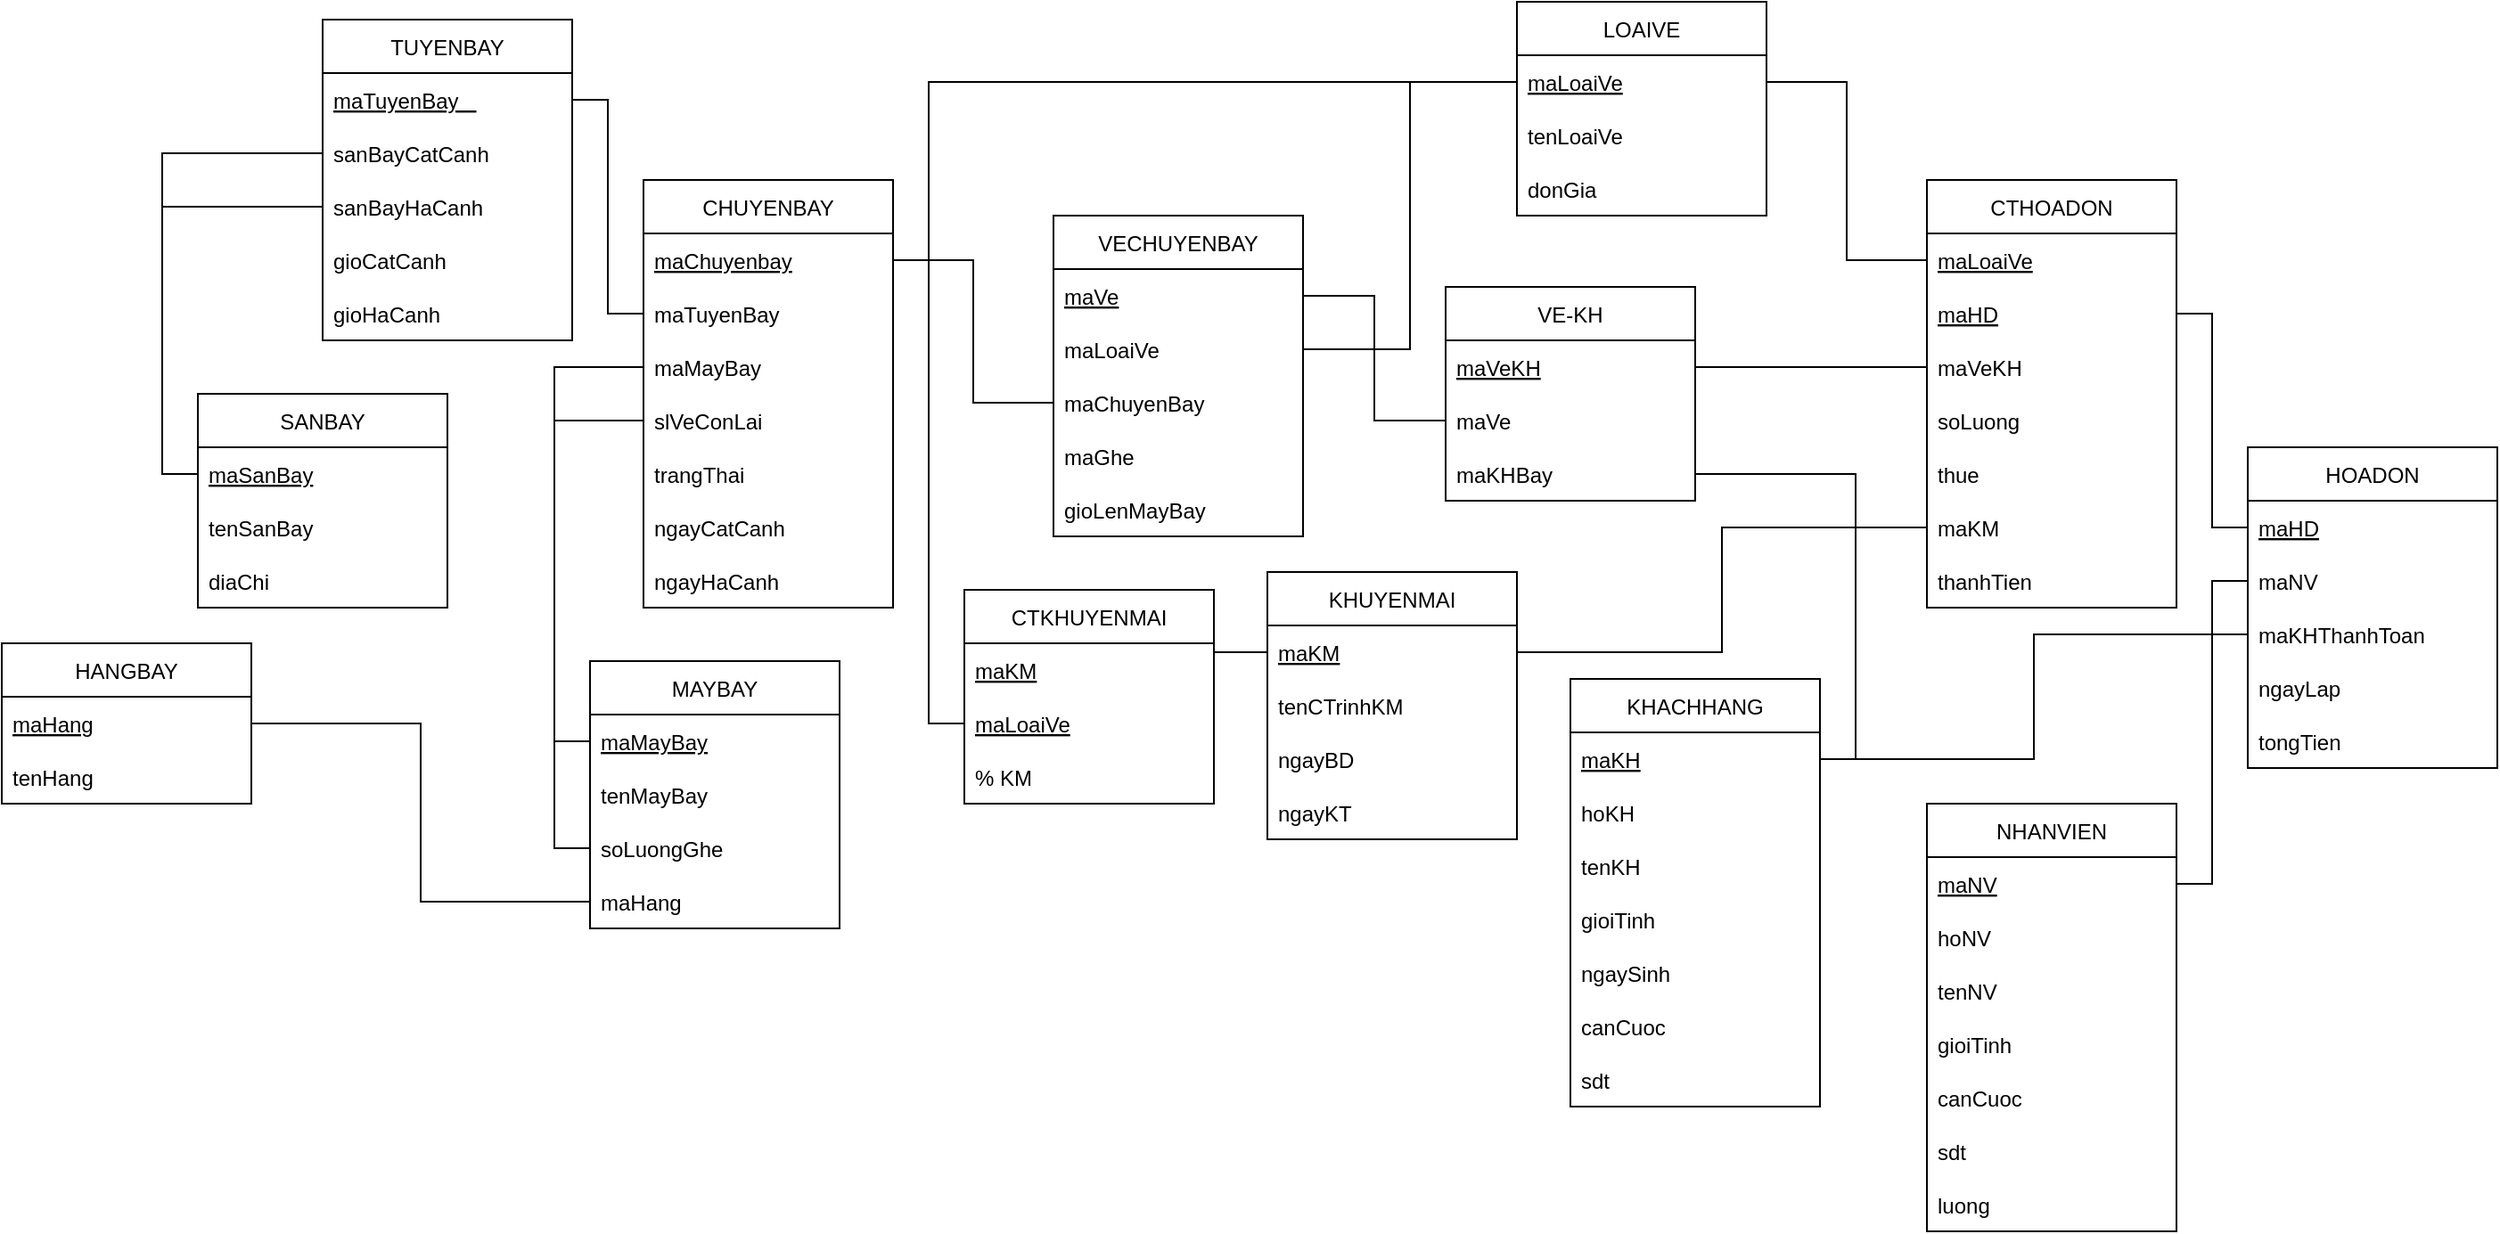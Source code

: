 <mxfile version="17.4.5" type="device"><diagram id="OPF750lUK2G5cozvnY4k" name="Page-1"><mxGraphModel dx="1908" dy="1685" grid="1" gridSize="10" guides="1" tooltips="1" connect="1" arrows="1" fold="1" page="1" pageScale="1" pageWidth="850" pageHeight="1100" math="0" shadow="0"><root><mxCell id="0"/><mxCell id="1" parent="0"/><mxCell id="2AQZXr0s1_xA0c6kGLQt-1" value="SANBAY" style="swimlane;fontStyle=0;childLayout=stackLayout;horizontal=1;startSize=30;horizontalStack=0;resizeParent=1;resizeParentMax=0;resizeLast=0;collapsible=1;marginBottom=0;" parent="1" vertex="1"><mxGeometry x="40" y="130" width="140" height="120" as="geometry"/></mxCell><mxCell id="2AQZXr0s1_xA0c6kGLQt-2" value="maSanBay" style="text;strokeColor=none;fillColor=none;align=left;verticalAlign=middle;spacingLeft=4;spacingRight=4;overflow=hidden;points=[[0,0.5],[1,0.5]];portConstraint=eastwest;rotatable=0;fontStyle=4" parent="2AQZXr0s1_xA0c6kGLQt-1" vertex="1"><mxGeometry y="30" width="140" height="30" as="geometry"/></mxCell><mxCell id="2AQZXr0s1_xA0c6kGLQt-3" value="tenSanBay" style="text;strokeColor=none;fillColor=none;align=left;verticalAlign=middle;spacingLeft=4;spacingRight=4;overflow=hidden;points=[[0,0.5],[1,0.5]];portConstraint=eastwest;rotatable=0;" parent="2AQZXr0s1_xA0c6kGLQt-1" vertex="1"><mxGeometry y="60" width="140" height="30" as="geometry"/></mxCell><mxCell id="2AQZXr0s1_xA0c6kGLQt-4" value="diaChi" style="text;strokeColor=none;fillColor=none;align=left;verticalAlign=middle;spacingLeft=4;spacingRight=4;overflow=hidden;points=[[0,0.5],[1,0.5]];portConstraint=eastwest;rotatable=0;" parent="2AQZXr0s1_xA0c6kGLQt-1" vertex="1"><mxGeometry y="90" width="140" height="30" as="geometry"/></mxCell><mxCell id="2AQZXr0s1_xA0c6kGLQt-5" value="LOAIVE" style="swimlane;fontStyle=0;childLayout=stackLayout;horizontal=1;startSize=30;horizontalStack=0;resizeParent=1;resizeParentMax=0;resizeLast=0;collapsible=1;marginBottom=0;" parent="1" vertex="1"><mxGeometry x="780" y="-90" width="140" height="120" as="geometry"/></mxCell><mxCell id="2AQZXr0s1_xA0c6kGLQt-6" value="maLoaiVe" style="text;strokeColor=none;fillColor=none;align=left;verticalAlign=middle;spacingLeft=4;spacingRight=4;overflow=hidden;points=[[0,0.5],[1,0.5]];portConstraint=eastwest;rotatable=0;fontStyle=4" parent="2AQZXr0s1_xA0c6kGLQt-5" vertex="1"><mxGeometry y="30" width="140" height="30" as="geometry"/></mxCell><mxCell id="2AQZXr0s1_xA0c6kGLQt-7" value="tenLoaiVe" style="text;strokeColor=none;fillColor=none;align=left;verticalAlign=middle;spacingLeft=4;spacingRight=4;overflow=hidden;points=[[0,0.5],[1,0.5]];portConstraint=eastwest;rotatable=0;" parent="2AQZXr0s1_xA0c6kGLQt-5" vertex="1"><mxGeometry y="60" width="140" height="30" as="geometry"/></mxCell><mxCell id="pgT9rRWGOI2ppzmA1H5h-58" value="donGia" style="text;strokeColor=none;fillColor=none;align=left;verticalAlign=middle;spacingLeft=4;spacingRight=4;overflow=hidden;points=[[0,0.5],[1,0.5]];portConstraint=eastwest;rotatable=0;" parent="2AQZXr0s1_xA0c6kGLQt-5" vertex="1"><mxGeometry y="90" width="140" height="30" as="geometry"/></mxCell><mxCell id="2AQZXr0s1_xA0c6kGLQt-9" value="CHUYENBAY" style="swimlane;fontStyle=0;childLayout=stackLayout;horizontal=1;startSize=30;horizontalStack=0;resizeParent=1;resizeParentMax=0;resizeLast=0;collapsible=1;marginBottom=0;" parent="1" vertex="1"><mxGeometry x="290" y="10" width="140" height="240" as="geometry"/></mxCell><mxCell id="2AQZXr0s1_xA0c6kGLQt-10" value="maChuyenbay" style="text;strokeColor=none;fillColor=none;align=left;verticalAlign=middle;spacingLeft=4;spacingRight=4;overflow=hidden;points=[[0,0.5],[1,0.5]];portConstraint=eastwest;rotatable=0;fontStyle=4" parent="2AQZXr0s1_xA0c6kGLQt-9" vertex="1"><mxGeometry y="30" width="140" height="30" as="geometry"/></mxCell><mxCell id="2AQZXr0s1_xA0c6kGLQt-12" value="maTuyenBay" style="text;strokeColor=none;fillColor=none;align=left;verticalAlign=middle;spacingLeft=4;spacingRight=4;overflow=hidden;points=[[0,0.5],[1,0.5]];portConstraint=eastwest;rotatable=0;" parent="2AQZXr0s1_xA0c6kGLQt-9" vertex="1"><mxGeometry y="60" width="140" height="30" as="geometry"/></mxCell><mxCell id="sKSuYOE6dCSzvtQzJcBs-4" value="maMayBay" style="text;strokeColor=none;fillColor=none;align=left;verticalAlign=middle;spacingLeft=4;spacingRight=4;overflow=hidden;points=[[0,0.5],[1,0.5]];portConstraint=eastwest;rotatable=0;" parent="2AQZXr0s1_xA0c6kGLQt-9" vertex="1"><mxGeometry y="90" width="140" height="30" as="geometry"/></mxCell><mxCell id="mk_DyVAptDwR9QZ61GCV-4" value="slVeConLai" style="text;strokeColor=none;fillColor=none;align=left;verticalAlign=middle;spacingLeft=4;spacingRight=4;overflow=hidden;points=[[0,0.5],[1,0.5]];portConstraint=eastwest;rotatable=0;" parent="2AQZXr0s1_xA0c6kGLQt-9" vertex="1"><mxGeometry y="120" width="140" height="30" as="geometry"/></mxCell><mxCell id="mk_DyVAptDwR9QZ61GCV-1" value="trangThai" style="text;strokeColor=none;fillColor=none;align=left;verticalAlign=middle;spacingLeft=4;spacingRight=4;overflow=hidden;points=[[0,0.5],[1,0.5]];portConstraint=eastwest;rotatable=0;" parent="2AQZXr0s1_xA0c6kGLQt-9" vertex="1"><mxGeometry y="150" width="140" height="30" as="geometry"/></mxCell><mxCell id="mk_DyVAptDwR9QZ61GCV-3" value="ngayCatCanh" style="text;strokeColor=none;fillColor=none;align=left;verticalAlign=middle;spacingLeft=4;spacingRight=4;overflow=hidden;points=[[0,0.5],[1,0.5]];portConstraint=eastwest;rotatable=0;" parent="2AQZXr0s1_xA0c6kGLQt-9" vertex="1"><mxGeometry y="180" width="140" height="30" as="geometry"/></mxCell><mxCell id="mk_DyVAptDwR9QZ61GCV-2" value="ngayHaCanh" style="text;strokeColor=none;fillColor=none;align=left;verticalAlign=middle;spacingLeft=4;spacingRight=4;overflow=hidden;points=[[0,0.5],[1,0.5]];portConstraint=eastwest;rotatable=0;" parent="2AQZXr0s1_xA0c6kGLQt-9" vertex="1"><mxGeometry y="210" width="140" height="30" as="geometry"/></mxCell><mxCell id="2AQZXr0s1_xA0c6kGLQt-13" value="HANGBAY" style="swimlane;fontStyle=0;childLayout=stackLayout;horizontal=1;startSize=30;horizontalStack=0;resizeParent=1;resizeParentMax=0;resizeLast=0;collapsible=1;marginBottom=0;" parent="1" vertex="1"><mxGeometry x="-70" y="270" width="140" height="90" as="geometry"/></mxCell><mxCell id="2AQZXr0s1_xA0c6kGLQt-14" value="maHang" style="text;strokeColor=none;fillColor=none;align=left;verticalAlign=middle;spacingLeft=4;spacingRight=4;overflow=hidden;points=[[0,0.5],[1,0.5]];portConstraint=eastwest;rotatable=0;fontStyle=4" parent="2AQZXr0s1_xA0c6kGLQt-13" vertex="1"><mxGeometry y="30" width="140" height="30" as="geometry"/></mxCell><mxCell id="2AQZXr0s1_xA0c6kGLQt-15" value="tenHang" style="text;strokeColor=none;fillColor=none;align=left;verticalAlign=middle;spacingLeft=4;spacingRight=4;overflow=hidden;points=[[0,0.5],[1,0.5]];portConstraint=eastwest;rotatable=0;" parent="2AQZXr0s1_xA0c6kGLQt-13" vertex="1"><mxGeometry y="60" width="140" height="30" as="geometry"/></mxCell><mxCell id="2AQZXr0s1_xA0c6kGLQt-17" value="NHANVIEN" style="swimlane;fontStyle=0;childLayout=stackLayout;horizontal=1;startSize=30;horizontalStack=0;resizeParent=1;resizeParentMax=0;resizeLast=0;collapsible=1;marginBottom=0;" parent="1" vertex="1"><mxGeometry x="1010" y="360" width="140" height="240" as="geometry"/></mxCell><mxCell id="2AQZXr0s1_xA0c6kGLQt-18" value="maNV" style="text;strokeColor=none;fillColor=none;align=left;verticalAlign=middle;spacingLeft=4;spacingRight=4;overflow=hidden;points=[[0,0.5],[1,0.5]];portConstraint=eastwest;rotatable=0;fontStyle=4" parent="2AQZXr0s1_xA0c6kGLQt-17" vertex="1"><mxGeometry y="30" width="140" height="30" as="geometry"/></mxCell><mxCell id="2AQZXr0s1_xA0c6kGLQt-19" value="hoNV" style="text;strokeColor=none;fillColor=none;align=left;verticalAlign=middle;spacingLeft=4;spacingRight=4;overflow=hidden;points=[[0,0.5],[1,0.5]];portConstraint=eastwest;rotatable=0;" parent="2AQZXr0s1_xA0c6kGLQt-17" vertex="1"><mxGeometry y="60" width="140" height="30" as="geometry"/></mxCell><mxCell id="2AQZXr0s1_xA0c6kGLQt-20" value="tenNV" style="text;strokeColor=none;fillColor=none;align=left;verticalAlign=middle;spacingLeft=4;spacingRight=4;overflow=hidden;points=[[0,0.5],[1,0.5]];portConstraint=eastwest;rotatable=0;" parent="2AQZXr0s1_xA0c6kGLQt-17" vertex="1"><mxGeometry y="90" width="140" height="30" as="geometry"/></mxCell><mxCell id="pgT9rRWGOI2ppzmA1H5h-61" value="gioiTinh" style="text;strokeColor=none;fillColor=none;align=left;verticalAlign=middle;spacingLeft=4;spacingRight=4;overflow=hidden;points=[[0,0.5],[1,0.5]];portConstraint=eastwest;rotatable=0;" parent="2AQZXr0s1_xA0c6kGLQt-17" vertex="1"><mxGeometry y="120" width="140" height="30" as="geometry"/></mxCell><mxCell id="pgT9rRWGOI2ppzmA1H5h-7" value="canCuoc" style="text;strokeColor=none;fillColor=none;align=left;verticalAlign=middle;spacingLeft=4;spacingRight=4;overflow=hidden;points=[[0,0.5],[1,0.5]];portConstraint=eastwest;rotatable=0;" parent="2AQZXr0s1_xA0c6kGLQt-17" vertex="1"><mxGeometry y="150" width="140" height="30" as="geometry"/></mxCell><mxCell id="pgT9rRWGOI2ppzmA1H5h-8" value="sdt" style="text;strokeColor=none;fillColor=none;align=left;verticalAlign=middle;spacingLeft=4;spacingRight=4;overflow=hidden;points=[[0,0.5],[1,0.5]];portConstraint=eastwest;rotatable=0;" parent="2AQZXr0s1_xA0c6kGLQt-17" vertex="1"><mxGeometry y="180" width="140" height="30" as="geometry"/></mxCell><mxCell id="pgT9rRWGOI2ppzmA1H5h-9" value="luong" style="text;strokeColor=none;fillColor=none;align=left;verticalAlign=middle;spacingLeft=4;spacingRight=4;overflow=hidden;points=[[0,0.5],[1,0.5]];portConstraint=eastwest;rotatable=0;" parent="2AQZXr0s1_xA0c6kGLQt-17" vertex="1"><mxGeometry y="210" width="140" height="30" as="geometry"/></mxCell><mxCell id="2AQZXr0s1_xA0c6kGLQt-21" value="TUYENBAY" style="swimlane;fontStyle=0;childLayout=stackLayout;horizontal=1;startSize=30;horizontalStack=0;resizeParent=1;resizeParentMax=0;resizeLast=0;collapsible=1;marginBottom=0;" parent="1" vertex="1"><mxGeometry x="110" y="-80" width="140" height="180" as="geometry"/></mxCell><mxCell id="2AQZXr0s1_xA0c6kGLQt-22" value="maTuyenBay   " style="text;strokeColor=none;fillColor=none;align=left;verticalAlign=middle;spacingLeft=4;spacingRight=4;overflow=hidden;points=[[0,0.5],[1,0.5]];portConstraint=eastwest;rotatable=0;fontStyle=4" parent="2AQZXr0s1_xA0c6kGLQt-21" vertex="1"><mxGeometry y="30" width="140" height="30" as="geometry"/></mxCell><mxCell id="2AQZXr0s1_xA0c6kGLQt-23" value="sanBayCatCanh" style="text;strokeColor=none;fillColor=none;align=left;verticalAlign=middle;spacingLeft=4;spacingRight=4;overflow=hidden;points=[[0,0.5],[1,0.5]];portConstraint=eastwest;rotatable=0;" parent="2AQZXr0s1_xA0c6kGLQt-21" vertex="1"><mxGeometry y="60" width="140" height="30" as="geometry"/></mxCell><mxCell id="2AQZXr0s1_xA0c6kGLQt-24" value="sanBayHaCanh" style="text;strokeColor=none;fillColor=none;align=left;verticalAlign=middle;spacingLeft=4;spacingRight=4;overflow=hidden;points=[[0,0.5],[1,0.5]];portConstraint=eastwest;rotatable=0;" parent="2AQZXr0s1_xA0c6kGLQt-21" vertex="1"><mxGeometry y="90" width="140" height="30" as="geometry"/></mxCell><mxCell id="sKSuYOE6dCSzvtQzJcBs-1" value="gioCatCanh" style="text;strokeColor=none;fillColor=none;align=left;verticalAlign=middle;spacingLeft=4;spacingRight=4;overflow=hidden;points=[[0,0.5],[1,0.5]];portConstraint=eastwest;rotatable=0;" parent="2AQZXr0s1_xA0c6kGLQt-21" vertex="1"><mxGeometry y="120" width="140" height="30" as="geometry"/></mxCell><mxCell id="sKSuYOE6dCSzvtQzJcBs-2" value="gioHaCanh" style="text;strokeColor=none;fillColor=none;align=left;verticalAlign=middle;spacingLeft=4;spacingRight=4;overflow=hidden;points=[[0,0.5],[1,0.5]];portConstraint=eastwest;rotatable=0;" parent="2AQZXr0s1_xA0c6kGLQt-21" vertex="1"><mxGeometry y="150" width="140" height="30" as="geometry"/></mxCell><mxCell id="2AQZXr0s1_xA0c6kGLQt-25" value="VECHUYENBAY" style="swimlane;fontStyle=0;childLayout=stackLayout;horizontal=1;startSize=30;horizontalStack=0;resizeParent=1;resizeParentMax=0;resizeLast=0;collapsible=1;marginBottom=0;" parent="1" vertex="1"><mxGeometry x="520" y="30" width="140" height="180" as="geometry"/></mxCell><mxCell id="mk_DyVAptDwR9QZ61GCV-5" value="maVe" style="text;strokeColor=none;fillColor=none;align=left;verticalAlign=middle;spacingLeft=4;spacingRight=4;overflow=hidden;points=[[0,0.5],[1,0.5]];portConstraint=eastwest;rotatable=0;fontStyle=4" parent="2AQZXr0s1_xA0c6kGLQt-25" vertex="1"><mxGeometry y="30" width="140" height="30" as="geometry"/></mxCell><mxCell id="sKSuYOE6dCSzvtQzJcBs-5" value="maLoaiVe" style="text;strokeColor=none;fillColor=none;align=left;verticalAlign=middle;spacingLeft=4;spacingRight=4;overflow=hidden;points=[[0,0.5],[1,0.5]];portConstraint=eastwest;rotatable=0;" parent="2AQZXr0s1_xA0c6kGLQt-25" vertex="1"><mxGeometry y="60" width="140" height="30" as="geometry"/></mxCell><mxCell id="mk_DyVAptDwR9QZ61GCV-6" value="maChuyenBay" style="text;strokeColor=none;fillColor=none;align=left;verticalAlign=middle;spacingLeft=4;spacingRight=4;overflow=hidden;points=[[0,0.5],[1,0.5]];portConstraint=eastwest;rotatable=0;" parent="2AQZXr0s1_xA0c6kGLQt-25" vertex="1"><mxGeometry y="90" width="140" height="30" as="geometry"/></mxCell><mxCell id="sKSuYOE6dCSzvtQzJcBs-15" value="maGhe" style="text;strokeColor=none;fillColor=none;align=left;verticalAlign=middle;spacingLeft=4;spacingRight=4;overflow=hidden;points=[[0,0.5],[1,0.5]];portConstraint=eastwest;rotatable=0;" parent="2AQZXr0s1_xA0c6kGLQt-25" vertex="1"><mxGeometry y="120" width="140" height="30" as="geometry"/></mxCell><mxCell id="pgT9rRWGOI2ppzmA1H5h-56" value="gioLenMayBay" style="text;strokeColor=none;fillColor=none;align=left;verticalAlign=middle;spacingLeft=4;spacingRight=4;overflow=hidden;points=[[0,0.5],[1,0.5]];portConstraint=eastwest;rotatable=0;" parent="2AQZXr0s1_xA0c6kGLQt-25" vertex="1"><mxGeometry y="150" width="140" height="30" as="geometry"/></mxCell><mxCell id="2AQZXr0s1_xA0c6kGLQt-29" value="KHACHHANG" style="swimlane;fontStyle=0;childLayout=stackLayout;horizontal=1;startSize=30;horizontalStack=0;resizeParent=1;resizeParentMax=0;resizeLast=0;collapsible=1;marginBottom=0;" parent="1" vertex="1"><mxGeometry x="810" y="290" width="140" height="240" as="geometry"/></mxCell><mxCell id="2AQZXr0s1_xA0c6kGLQt-30" value="maKH" style="text;strokeColor=none;fillColor=none;align=left;verticalAlign=middle;spacingLeft=4;spacingRight=4;overflow=hidden;points=[[0,0.5],[1,0.5]];portConstraint=eastwest;rotatable=0;fontStyle=4" parent="2AQZXr0s1_xA0c6kGLQt-29" vertex="1"><mxGeometry y="30" width="140" height="30" as="geometry"/></mxCell><mxCell id="2AQZXr0s1_xA0c6kGLQt-31" value="hoKH" style="text;strokeColor=none;fillColor=none;align=left;verticalAlign=middle;spacingLeft=4;spacingRight=4;overflow=hidden;points=[[0,0.5],[1,0.5]];portConstraint=eastwest;rotatable=0;" parent="2AQZXr0s1_xA0c6kGLQt-29" vertex="1"><mxGeometry y="60" width="140" height="30" as="geometry"/></mxCell><mxCell id="2AQZXr0s1_xA0c6kGLQt-32" value="tenKH" style="text;strokeColor=none;fillColor=none;align=left;verticalAlign=middle;spacingLeft=4;spacingRight=4;overflow=hidden;points=[[0,0.5],[1,0.5]];portConstraint=eastwest;rotatable=0;" parent="2AQZXr0s1_xA0c6kGLQt-29" vertex="1"><mxGeometry y="90" width="140" height="30" as="geometry"/></mxCell><mxCell id="pgT9rRWGOI2ppzmA1H5h-5" value="gioiTinh" style="text;strokeColor=none;fillColor=none;align=left;verticalAlign=middle;spacingLeft=4;spacingRight=4;overflow=hidden;points=[[0,0.5],[1,0.5]];portConstraint=eastwest;rotatable=0;" parent="2AQZXr0s1_xA0c6kGLQt-29" vertex="1"><mxGeometry y="120" width="140" height="30" as="geometry"/></mxCell><mxCell id="pgT9rRWGOI2ppzmA1H5h-2" value="ngaySinh" style="text;strokeColor=none;fillColor=none;align=left;verticalAlign=middle;spacingLeft=4;spacingRight=4;overflow=hidden;points=[[0,0.5],[1,0.5]];portConstraint=eastwest;rotatable=0;" parent="2AQZXr0s1_xA0c6kGLQt-29" vertex="1"><mxGeometry y="150" width="140" height="30" as="geometry"/></mxCell><mxCell id="pgT9rRWGOI2ppzmA1H5h-1" value="canCuoc" style="text;strokeColor=none;fillColor=none;align=left;verticalAlign=middle;spacingLeft=4;spacingRight=4;overflow=hidden;points=[[0,0.5],[1,0.5]];portConstraint=eastwest;rotatable=0;" parent="2AQZXr0s1_xA0c6kGLQt-29" vertex="1"><mxGeometry y="180" width="140" height="30" as="geometry"/></mxCell><mxCell id="pgT9rRWGOI2ppzmA1H5h-6" value="sdt" style="text;strokeColor=none;fillColor=none;align=left;verticalAlign=middle;spacingLeft=4;spacingRight=4;overflow=hidden;points=[[0,0.5],[1,0.5]];portConstraint=eastwest;rotatable=0;" parent="2AQZXr0s1_xA0c6kGLQt-29" vertex="1"><mxGeometry y="210" width="140" height="30" as="geometry"/></mxCell><mxCell id="2AQZXr0s1_xA0c6kGLQt-33" value="MAYBAY" style="swimlane;fontStyle=0;childLayout=stackLayout;horizontal=1;startSize=30;horizontalStack=0;resizeParent=1;resizeParentMax=0;resizeLast=0;collapsible=1;marginBottom=0;" parent="1" vertex="1"><mxGeometry x="260" y="280" width="140" height="150" as="geometry"/></mxCell><mxCell id="2AQZXr0s1_xA0c6kGLQt-34" value="maMayBay" style="text;strokeColor=none;fillColor=none;align=left;verticalAlign=middle;spacingLeft=4;spacingRight=4;overflow=hidden;points=[[0,0.5],[1,0.5]];portConstraint=eastwest;rotatable=0;fontStyle=4" parent="2AQZXr0s1_xA0c6kGLQt-33" vertex="1"><mxGeometry y="30" width="140" height="30" as="geometry"/></mxCell><mxCell id="sKSuYOE6dCSzvtQzJcBs-3" value="tenMayBay" style="text;strokeColor=none;fillColor=none;align=left;verticalAlign=middle;spacingLeft=4;spacingRight=4;overflow=hidden;points=[[0,0.5],[1,0.5]];portConstraint=eastwest;rotatable=0;" parent="2AQZXr0s1_xA0c6kGLQt-33" vertex="1"><mxGeometry y="60" width="140" height="30" as="geometry"/></mxCell><mxCell id="2AQZXr0s1_xA0c6kGLQt-35" value="soLuongGhe" style="text;strokeColor=none;fillColor=none;align=left;verticalAlign=middle;spacingLeft=4;spacingRight=4;overflow=hidden;points=[[0,0.5],[1,0.5]];portConstraint=eastwest;rotatable=0;" parent="2AQZXr0s1_xA0c6kGLQt-33" vertex="1"><mxGeometry y="90" width="140" height="30" as="geometry"/></mxCell><mxCell id="2AQZXr0s1_xA0c6kGLQt-36" value="maHang" style="text;strokeColor=none;fillColor=none;align=left;verticalAlign=middle;spacingLeft=4;spacingRight=4;overflow=hidden;points=[[0,0.5],[1,0.5]];portConstraint=eastwest;rotatable=0;" parent="2AQZXr0s1_xA0c6kGLQt-33" vertex="1"><mxGeometry y="120" width="140" height="30" as="geometry"/></mxCell><mxCell id="2AQZXr0s1_xA0c6kGLQt-37" value="HOADON" style="swimlane;fontStyle=0;childLayout=stackLayout;horizontal=1;startSize=30;horizontalStack=0;resizeParent=1;resizeParentMax=0;resizeLast=0;collapsible=1;marginBottom=0;" parent="1" vertex="1"><mxGeometry x="1190" y="160" width="140" height="180" as="geometry"/></mxCell><mxCell id="2AQZXr0s1_xA0c6kGLQt-38" value="maHD" style="text;strokeColor=none;fillColor=none;align=left;verticalAlign=middle;spacingLeft=4;spacingRight=4;overflow=hidden;points=[[0,0.5],[1,0.5]];portConstraint=eastwest;rotatable=0;fontStyle=4" parent="2AQZXr0s1_xA0c6kGLQt-37" vertex="1"><mxGeometry y="30" width="140" height="30" as="geometry"/></mxCell><mxCell id="pgT9rRWGOI2ppzmA1H5h-11" value="maNV" style="text;strokeColor=none;fillColor=none;align=left;verticalAlign=middle;spacingLeft=4;spacingRight=4;overflow=hidden;points=[[0,0.5],[1,0.5]];portConstraint=eastwest;rotatable=0;" parent="2AQZXr0s1_xA0c6kGLQt-37" vertex="1"><mxGeometry y="60" width="140" height="30" as="geometry"/></mxCell><mxCell id="pgT9rRWGOI2ppzmA1H5h-67" value="maKHThanhToan" style="text;strokeColor=none;fillColor=none;align=left;verticalAlign=middle;spacingLeft=4;spacingRight=4;overflow=hidden;points=[[0,0.5],[1,0.5]];portConstraint=eastwest;rotatable=0;" parent="2AQZXr0s1_xA0c6kGLQt-37" vertex="1"><mxGeometry y="90" width="140" height="30" as="geometry"/></mxCell><mxCell id="2AQZXr0s1_xA0c6kGLQt-40" value="ngayLap" style="text;strokeColor=none;fillColor=none;align=left;verticalAlign=middle;spacingLeft=4;spacingRight=4;overflow=hidden;points=[[0,0.5],[1,0.5]];portConstraint=eastwest;rotatable=0;" parent="2AQZXr0s1_xA0c6kGLQt-37" vertex="1"><mxGeometry y="120" width="140" height="30" as="geometry"/></mxCell><mxCell id="pgT9rRWGOI2ppzmA1H5h-31" value="tongTien" style="text;strokeColor=none;fillColor=none;align=left;verticalAlign=middle;spacingLeft=4;spacingRight=4;overflow=hidden;points=[[0,0.5],[1,0.5]];portConstraint=eastwest;rotatable=0;" parent="2AQZXr0s1_xA0c6kGLQt-37" vertex="1"><mxGeometry y="150" width="140" height="30" as="geometry"/></mxCell><mxCell id="sKSuYOE6dCSzvtQzJcBs-6" value="KHUYENMAI" style="swimlane;fontStyle=0;childLayout=stackLayout;horizontal=1;startSize=30;horizontalStack=0;resizeParent=1;resizeParentMax=0;resizeLast=0;collapsible=1;marginBottom=0;" parent="1" vertex="1"><mxGeometry x="640" y="230" width="140" height="150" as="geometry"/></mxCell><mxCell id="sKSuYOE6dCSzvtQzJcBs-7" value="maKM" style="text;strokeColor=none;fillColor=none;align=left;verticalAlign=middle;spacingLeft=4;spacingRight=4;overflow=hidden;points=[[0,0.5],[1,0.5]];portConstraint=eastwest;rotatable=0;fontStyle=4" parent="sKSuYOE6dCSzvtQzJcBs-6" vertex="1"><mxGeometry y="30" width="140" height="30" as="geometry"/></mxCell><mxCell id="sKSuYOE6dCSzvtQzJcBs-8" value="tenCTrinhKM" style="text;strokeColor=none;fillColor=none;align=left;verticalAlign=middle;spacingLeft=4;spacingRight=4;overflow=hidden;points=[[0,0.5],[1,0.5]];portConstraint=eastwest;rotatable=0;" parent="sKSuYOE6dCSzvtQzJcBs-6" vertex="1"><mxGeometry y="60" width="140" height="30" as="geometry"/></mxCell><mxCell id="sKSuYOE6dCSzvtQzJcBs-13" value="ngayBD" style="text;strokeColor=none;fillColor=none;align=left;verticalAlign=middle;spacingLeft=4;spacingRight=4;overflow=hidden;points=[[0,0.5],[1,0.5]];portConstraint=eastwest;rotatable=0;" parent="sKSuYOE6dCSzvtQzJcBs-6" vertex="1"><mxGeometry y="90" width="140" height="30" as="geometry"/></mxCell><mxCell id="pgT9rRWGOI2ppzmA1H5h-36" value="ngayKT" style="text;strokeColor=none;fillColor=none;align=left;verticalAlign=middle;spacingLeft=4;spacingRight=4;overflow=hidden;points=[[0,0.5],[1,0.5]];portConstraint=eastwest;rotatable=0;" parent="sKSuYOE6dCSzvtQzJcBs-6" vertex="1"><mxGeometry y="120" width="140" height="30" as="geometry"/></mxCell><mxCell id="sKSuYOE6dCSzvtQzJcBs-10" value="CTKHUYENMAI" style="swimlane;fontStyle=0;childLayout=stackLayout;horizontal=1;startSize=30;horizontalStack=0;resizeParent=1;resizeParentMax=0;resizeLast=0;collapsible=1;marginBottom=0;" parent="1" vertex="1"><mxGeometry x="470" y="240" width="140" height="120" as="geometry"/></mxCell><mxCell id="sKSuYOE6dCSzvtQzJcBs-12" value="maKM" style="text;strokeColor=none;fillColor=none;align=left;verticalAlign=middle;spacingLeft=4;spacingRight=4;overflow=hidden;points=[[0,0.5],[1,0.5]];portConstraint=eastwest;rotatable=0;fontStyle=4" parent="sKSuYOE6dCSzvtQzJcBs-10" vertex="1"><mxGeometry y="30" width="140" height="30" as="geometry"/></mxCell><mxCell id="pgT9rRWGOI2ppzmA1H5h-38" value="maLoaiVe" style="text;strokeColor=none;fillColor=none;align=left;verticalAlign=middle;spacingLeft=4;spacingRight=4;overflow=hidden;points=[[0,0.5],[1,0.5]];portConstraint=eastwest;rotatable=0;fontStyle=4" parent="sKSuYOE6dCSzvtQzJcBs-10" vertex="1"><mxGeometry y="60" width="140" height="30" as="geometry"/></mxCell><mxCell id="pgT9rRWGOI2ppzmA1H5h-37" value="% KM" style="text;strokeColor=none;fillColor=none;align=left;verticalAlign=middle;spacingLeft=4;spacingRight=4;overflow=hidden;points=[[0,0.5],[1,0.5]];portConstraint=eastwest;rotatable=0;" parent="sKSuYOE6dCSzvtQzJcBs-10" vertex="1"><mxGeometry y="90" width="140" height="30" as="geometry"/></mxCell><mxCell id="pgT9rRWGOI2ppzmA1H5h-15" style="edgeStyle=orthogonalEdgeStyle;rounded=0;orthogonalLoop=1;jettySize=auto;html=1;exitX=0;exitY=0.5;exitDx=0;exitDy=0;entryX=0;entryY=0.5;entryDx=0;entryDy=0;endArrow=none;endFill=0;" parent="1" source="2AQZXr0s1_xA0c6kGLQt-2" target="2AQZXr0s1_xA0c6kGLQt-23" edge="1"><mxGeometry relative="1" as="geometry"/></mxCell><mxCell id="pgT9rRWGOI2ppzmA1H5h-16" style="edgeStyle=orthogonalEdgeStyle;rounded=0;orthogonalLoop=1;jettySize=auto;html=1;exitX=0;exitY=0.5;exitDx=0;exitDy=0;entryX=0;entryY=0.5;entryDx=0;entryDy=0;endArrow=none;endFill=0;" parent="1" source="2AQZXr0s1_xA0c6kGLQt-2" target="2AQZXr0s1_xA0c6kGLQt-24" edge="1"><mxGeometry relative="1" as="geometry"/></mxCell><mxCell id="pgT9rRWGOI2ppzmA1H5h-17" style="edgeStyle=orthogonalEdgeStyle;rounded=0;orthogonalLoop=1;jettySize=auto;html=1;exitX=1;exitY=0.5;exitDx=0;exitDy=0;entryX=0;entryY=0.5;entryDx=0;entryDy=0;endArrow=none;endFill=0;" parent="1" source="2AQZXr0s1_xA0c6kGLQt-22" target="2AQZXr0s1_xA0c6kGLQt-12" edge="1"><mxGeometry relative="1" as="geometry"/></mxCell><mxCell id="pgT9rRWGOI2ppzmA1H5h-18" style="edgeStyle=orthogonalEdgeStyle;rounded=0;orthogonalLoop=1;jettySize=auto;html=1;exitX=0;exitY=0.5;exitDx=0;exitDy=0;entryX=0;entryY=0.5;entryDx=0;entryDy=0;endArrow=none;endFill=0;" parent="1" source="2AQZXr0s1_xA0c6kGLQt-34" target="sKSuYOE6dCSzvtQzJcBs-4" edge="1"><mxGeometry relative="1" as="geometry"/></mxCell><mxCell id="pgT9rRWGOI2ppzmA1H5h-19" style="edgeStyle=orthogonalEdgeStyle;rounded=0;orthogonalLoop=1;jettySize=auto;html=1;exitX=1;exitY=0.5;exitDx=0;exitDy=0;entryX=0;entryY=0.5;entryDx=0;entryDy=0;endArrow=none;endFill=0;" parent="1" source="2AQZXr0s1_xA0c6kGLQt-14" target="2AQZXr0s1_xA0c6kGLQt-36" edge="1"><mxGeometry relative="1" as="geometry"/></mxCell><mxCell id="pgT9rRWGOI2ppzmA1H5h-20" style="edgeStyle=orthogonalEdgeStyle;rounded=0;orthogonalLoop=1;jettySize=auto;html=1;exitX=0;exitY=0.5;exitDx=0;exitDy=0;entryX=0;entryY=0.5;entryDx=0;entryDy=0;endArrow=none;endFill=0;" parent="1" source="2AQZXr0s1_xA0c6kGLQt-35" target="mk_DyVAptDwR9QZ61GCV-4" edge="1"><mxGeometry relative="1" as="geometry"/></mxCell><mxCell id="pgT9rRWGOI2ppzmA1H5h-21" style="edgeStyle=orthogonalEdgeStyle;rounded=0;orthogonalLoop=1;jettySize=auto;html=1;exitX=1;exitY=0.5;exitDx=0;exitDy=0;entryX=0;entryY=0.5;entryDx=0;entryDy=0;endArrow=none;endFill=0;" parent="1" source="2AQZXr0s1_xA0c6kGLQt-10" target="mk_DyVAptDwR9QZ61GCV-6" edge="1"><mxGeometry relative="1" as="geometry"/></mxCell><mxCell id="pgT9rRWGOI2ppzmA1H5h-26" style="edgeStyle=orthogonalEdgeStyle;rounded=0;orthogonalLoop=1;jettySize=auto;html=1;exitX=1;exitY=0.5;exitDx=0;exitDy=0;entryX=0;entryY=0.5;entryDx=0;entryDy=0;endArrow=none;endFill=0;" parent="1" source="sKSuYOE6dCSzvtQzJcBs-5" target="2AQZXr0s1_xA0c6kGLQt-6" edge="1"><mxGeometry relative="1" as="geometry"/></mxCell><mxCell id="pgT9rRWGOI2ppzmA1H5h-27" value="VE-KH" style="swimlane;fontStyle=0;childLayout=stackLayout;horizontal=1;startSize=30;horizontalStack=0;resizeParent=1;resizeParentMax=0;resizeLast=0;collapsible=1;marginBottom=0;" parent="1" vertex="1"><mxGeometry x="740" y="70" width="140" height="120" as="geometry"/></mxCell><mxCell id="pgT9rRWGOI2ppzmA1H5h-68" value="maVeKH" style="text;strokeColor=none;fillColor=none;align=left;verticalAlign=middle;spacingLeft=4;spacingRight=4;overflow=hidden;points=[[0,0.5],[1,0.5]];portConstraint=eastwest;rotatable=0;fontStyle=4" parent="pgT9rRWGOI2ppzmA1H5h-27" vertex="1"><mxGeometry y="30" width="140" height="30" as="geometry"/></mxCell><mxCell id="pgT9rRWGOI2ppzmA1H5h-43" value="maVe" style="text;strokeColor=none;fillColor=none;align=left;verticalAlign=middle;spacingLeft=4;spacingRight=4;overflow=hidden;points=[[0,0.5],[1,0.5]];portConstraint=eastwest;rotatable=0;" parent="pgT9rRWGOI2ppzmA1H5h-27" vertex="1"><mxGeometry y="60" width="140" height="30" as="geometry"/></mxCell><mxCell id="pgT9rRWGOI2ppzmA1H5h-59" value="maKHBay" style="text;strokeColor=none;fillColor=none;align=left;verticalAlign=middle;spacingLeft=4;spacingRight=4;overflow=hidden;points=[[0,0.5],[1,0.5]];portConstraint=eastwest;rotatable=0;" parent="pgT9rRWGOI2ppzmA1H5h-27" vertex="1"><mxGeometry y="90" width="140" height="30" as="geometry"/></mxCell><mxCell id="pgT9rRWGOI2ppzmA1H5h-44" style="edgeStyle=orthogonalEdgeStyle;rounded=0;orthogonalLoop=1;jettySize=auto;html=1;exitX=1;exitY=0.5;exitDx=0;exitDy=0;entryX=0;entryY=0.5;entryDx=0;entryDy=0;endArrow=none;endFill=0;" parent="1" source="mk_DyVAptDwR9QZ61GCV-5" target="pgT9rRWGOI2ppzmA1H5h-43" edge="1"><mxGeometry relative="1" as="geometry"/></mxCell><mxCell id="pgT9rRWGOI2ppzmA1H5h-46" style="edgeStyle=orthogonalEdgeStyle;rounded=0;orthogonalLoop=1;jettySize=auto;html=1;exitX=1;exitY=0.5;exitDx=0;exitDy=0;endArrow=none;endFill=0;" parent="1" source="sKSuYOE6dCSzvtQzJcBs-7" target="pgT9rRWGOI2ppzmA1H5h-13" edge="1"><mxGeometry relative="1" as="geometry"/></mxCell><mxCell id="pgT9rRWGOI2ppzmA1H5h-47" style="edgeStyle=orthogonalEdgeStyle;rounded=0;orthogonalLoop=1;jettySize=auto;html=1;exitX=0;exitY=0.5;exitDx=0;exitDy=0;entryX=1;entryY=0.5;entryDx=0;entryDy=0;endArrow=none;endFill=0;" parent="1" source="sKSuYOE6dCSzvtQzJcBs-7" target="sKSuYOE6dCSzvtQzJcBs-12" edge="1"><mxGeometry relative="1" as="geometry"/></mxCell><mxCell id="pgT9rRWGOI2ppzmA1H5h-52" style="edgeStyle=orthogonalEdgeStyle;rounded=0;orthogonalLoop=1;jettySize=auto;html=1;exitX=1;exitY=0.5;exitDx=0;exitDy=0;entryX=0;entryY=0.5;entryDx=0;entryDy=0;endArrow=none;endFill=0;" parent="1" source="2AQZXr0s1_xA0c6kGLQt-18" target="pgT9rRWGOI2ppzmA1H5h-11" edge="1"><mxGeometry relative="1" as="geometry"/></mxCell><mxCell id="pgT9rRWGOI2ppzmA1H5h-60" style="edgeStyle=orthogonalEdgeStyle;rounded=0;orthogonalLoop=1;jettySize=auto;html=1;exitX=1;exitY=0.5;exitDx=0;exitDy=0;entryX=1;entryY=0.5;entryDx=0;entryDy=0;endArrow=none;endFill=0;" parent="1" source="2AQZXr0s1_xA0c6kGLQt-30" target="pgT9rRWGOI2ppzmA1H5h-59" edge="1"><mxGeometry relative="1" as="geometry"/></mxCell><mxCell id="pgT9rRWGOI2ppzmA1H5h-62" value="CTHOADON" style="swimlane;fontStyle=0;childLayout=stackLayout;horizontal=1;startSize=30;horizontalStack=0;resizeParent=1;resizeParentMax=0;resizeLast=0;collapsible=1;marginBottom=0;" parent="1" vertex="1"><mxGeometry x="1010" y="10" width="140" height="240" as="geometry"/></mxCell><mxCell id="pgT9rRWGOI2ppzmA1H5h-65" value="maLoaiVe" style="text;strokeColor=none;fillColor=none;align=left;verticalAlign=middle;spacingLeft=4;spacingRight=4;overflow=hidden;points=[[0,0.5],[1,0.5]];portConstraint=eastwest;rotatable=0;fontStyle=4" parent="pgT9rRWGOI2ppzmA1H5h-62" vertex="1"><mxGeometry y="30" width="140" height="30" as="geometry"/></mxCell><mxCell id="pgT9rRWGOI2ppzmA1H5h-70" value="maHD" style="text;strokeColor=none;fillColor=none;align=left;verticalAlign=middle;spacingLeft=4;spacingRight=4;overflow=hidden;points=[[0,0.5],[1,0.5]];portConstraint=eastwest;rotatable=0;fontStyle=4" parent="pgT9rRWGOI2ppzmA1H5h-62" vertex="1"><mxGeometry y="60" width="140" height="30" as="geometry"/></mxCell><mxCell id="pgT9rRWGOI2ppzmA1H5h-63" value="maVeKH" style="text;strokeColor=none;fillColor=none;align=left;verticalAlign=middle;spacingLeft=4;spacingRight=4;overflow=hidden;points=[[0,0.5],[1,0.5]];portConstraint=eastwest;rotatable=0;fontStyle=0;rounded=0;" parent="pgT9rRWGOI2ppzmA1H5h-62" vertex="1"><mxGeometry y="90" width="140" height="30" as="geometry"/></mxCell><mxCell id="pgT9rRWGOI2ppzmA1H5h-64" value="soLuong" style="text;strokeColor=none;fillColor=none;align=left;verticalAlign=middle;spacingLeft=4;spacingRight=4;overflow=hidden;points=[[0,0.5],[1,0.5]];portConstraint=eastwest;rotatable=0;" parent="pgT9rRWGOI2ppzmA1H5h-62" vertex="1"><mxGeometry y="120" width="140" height="30" as="geometry"/></mxCell><mxCell id="pgT9rRWGOI2ppzmA1H5h-12" value="thue" style="text;strokeColor=none;fillColor=none;align=left;verticalAlign=middle;spacingLeft=4;spacingRight=4;overflow=hidden;points=[[0,0.5],[1,0.5]];portConstraint=eastwest;rotatable=0;" parent="pgT9rRWGOI2ppzmA1H5h-62" vertex="1"><mxGeometry y="150" width="140" height="30" as="geometry"/></mxCell><mxCell id="pgT9rRWGOI2ppzmA1H5h-13" value="maKM" style="text;strokeColor=none;fillColor=none;align=left;verticalAlign=middle;spacingLeft=4;spacingRight=4;overflow=hidden;points=[[0,0.5],[1,0.5]];portConstraint=eastwest;rotatable=0;" parent="pgT9rRWGOI2ppzmA1H5h-62" vertex="1"><mxGeometry y="180" width="140" height="30" as="geometry"/></mxCell><mxCell id="pgT9rRWGOI2ppzmA1H5h-14" value="thanhTien" style="text;strokeColor=none;fillColor=none;align=left;verticalAlign=middle;spacingLeft=4;spacingRight=4;overflow=hidden;points=[[0,0.5],[1,0.5]];portConstraint=eastwest;rotatable=0;" parent="pgT9rRWGOI2ppzmA1H5h-62" vertex="1"><mxGeometry y="210" width="140" height="30" as="geometry"/></mxCell><mxCell id="pgT9rRWGOI2ppzmA1H5h-66" style="edgeStyle=orthogonalEdgeStyle;rounded=0;orthogonalLoop=1;jettySize=auto;html=1;exitX=1;exitY=0.5;exitDx=0;exitDy=0;endArrow=none;endFill=0;entryX=0;entryY=0.5;entryDx=0;entryDy=0;" parent="1" source="2AQZXr0s1_xA0c6kGLQt-30" target="pgT9rRWGOI2ppzmA1H5h-67" edge="1"><mxGeometry relative="1" as="geometry"><mxPoint x="1000" y="400" as="targetPoint"/></mxGeometry></mxCell><mxCell id="pgT9rRWGOI2ppzmA1H5h-69" style="edgeStyle=orthogonalEdgeStyle;rounded=0;orthogonalLoop=1;jettySize=auto;html=1;exitX=1;exitY=0.5;exitDx=0;exitDy=0;entryX=0;entryY=0.5;entryDx=0;entryDy=0;endArrow=none;endFill=0;" parent="1" source="pgT9rRWGOI2ppzmA1H5h-68" target="pgT9rRWGOI2ppzmA1H5h-63" edge="1"><mxGeometry relative="1" as="geometry"/></mxCell><mxCell id="pgT9rRWGOI2ppzmA1H5h-71" style="edgeStyle=orthogonalEdgeStyle;rounded=0;orthogonalLoop=1;jettySize=auto;html=1;exitX=1;exitY=0.5;exitDx=0;exitDy=0;entryX=0;entryY=0.5;entryDx=0;entryDy=0;endArrow=none;endFill=0;" parent="1" source="pgT9rRWGOI2ppzmA1H5h-70" target="2AQZXr0s1_xA0c6kGLQt-38" edge="1"><mxGeometry relative="1" as="geometry"/></mxCell><mxCell id="0tFqpmkWgoL5dOEY5EJK-1" style="edgeStyle=orthogonalEdgeStyle;rounded=0;orthogonalLoop=1;jettySize=auto;html=1;exitX=1;exitY=0.5;exitDx=0;exitDy=0;endArrow=none;endFill=0;" parent="1" source="2AQZXr0s1_xA0c6kGLQt-6" target="pgT9rRWGOI2ppzmA1H5h-65" edge="1"><mxGeometry relative="1" as="geometry"/></mxCell><mxCell id="0tFqpmkWgoL5dOEY5EJK-4" style="edgeStyle=orthogonalEdgeStyle;rounded=0;orthogonalLoop=1;jettySize=auto;html=1;exitX=0;exitY=0.5;exitDx=0;exitDy=0;entryX=0;entryY=0.5;entryDx=0;entryDy=0;endArrow=none;endFill=0;" parent="1" source="2AQZXr0s1_xA0c6kGLQt-6" target="pgT9rRWGOI2ppzmA1H5h-38" edge="1"><mxGeometry relative="1" as="geometry"/></mxCell></root></mxGraphModel></diagram></mxfile>